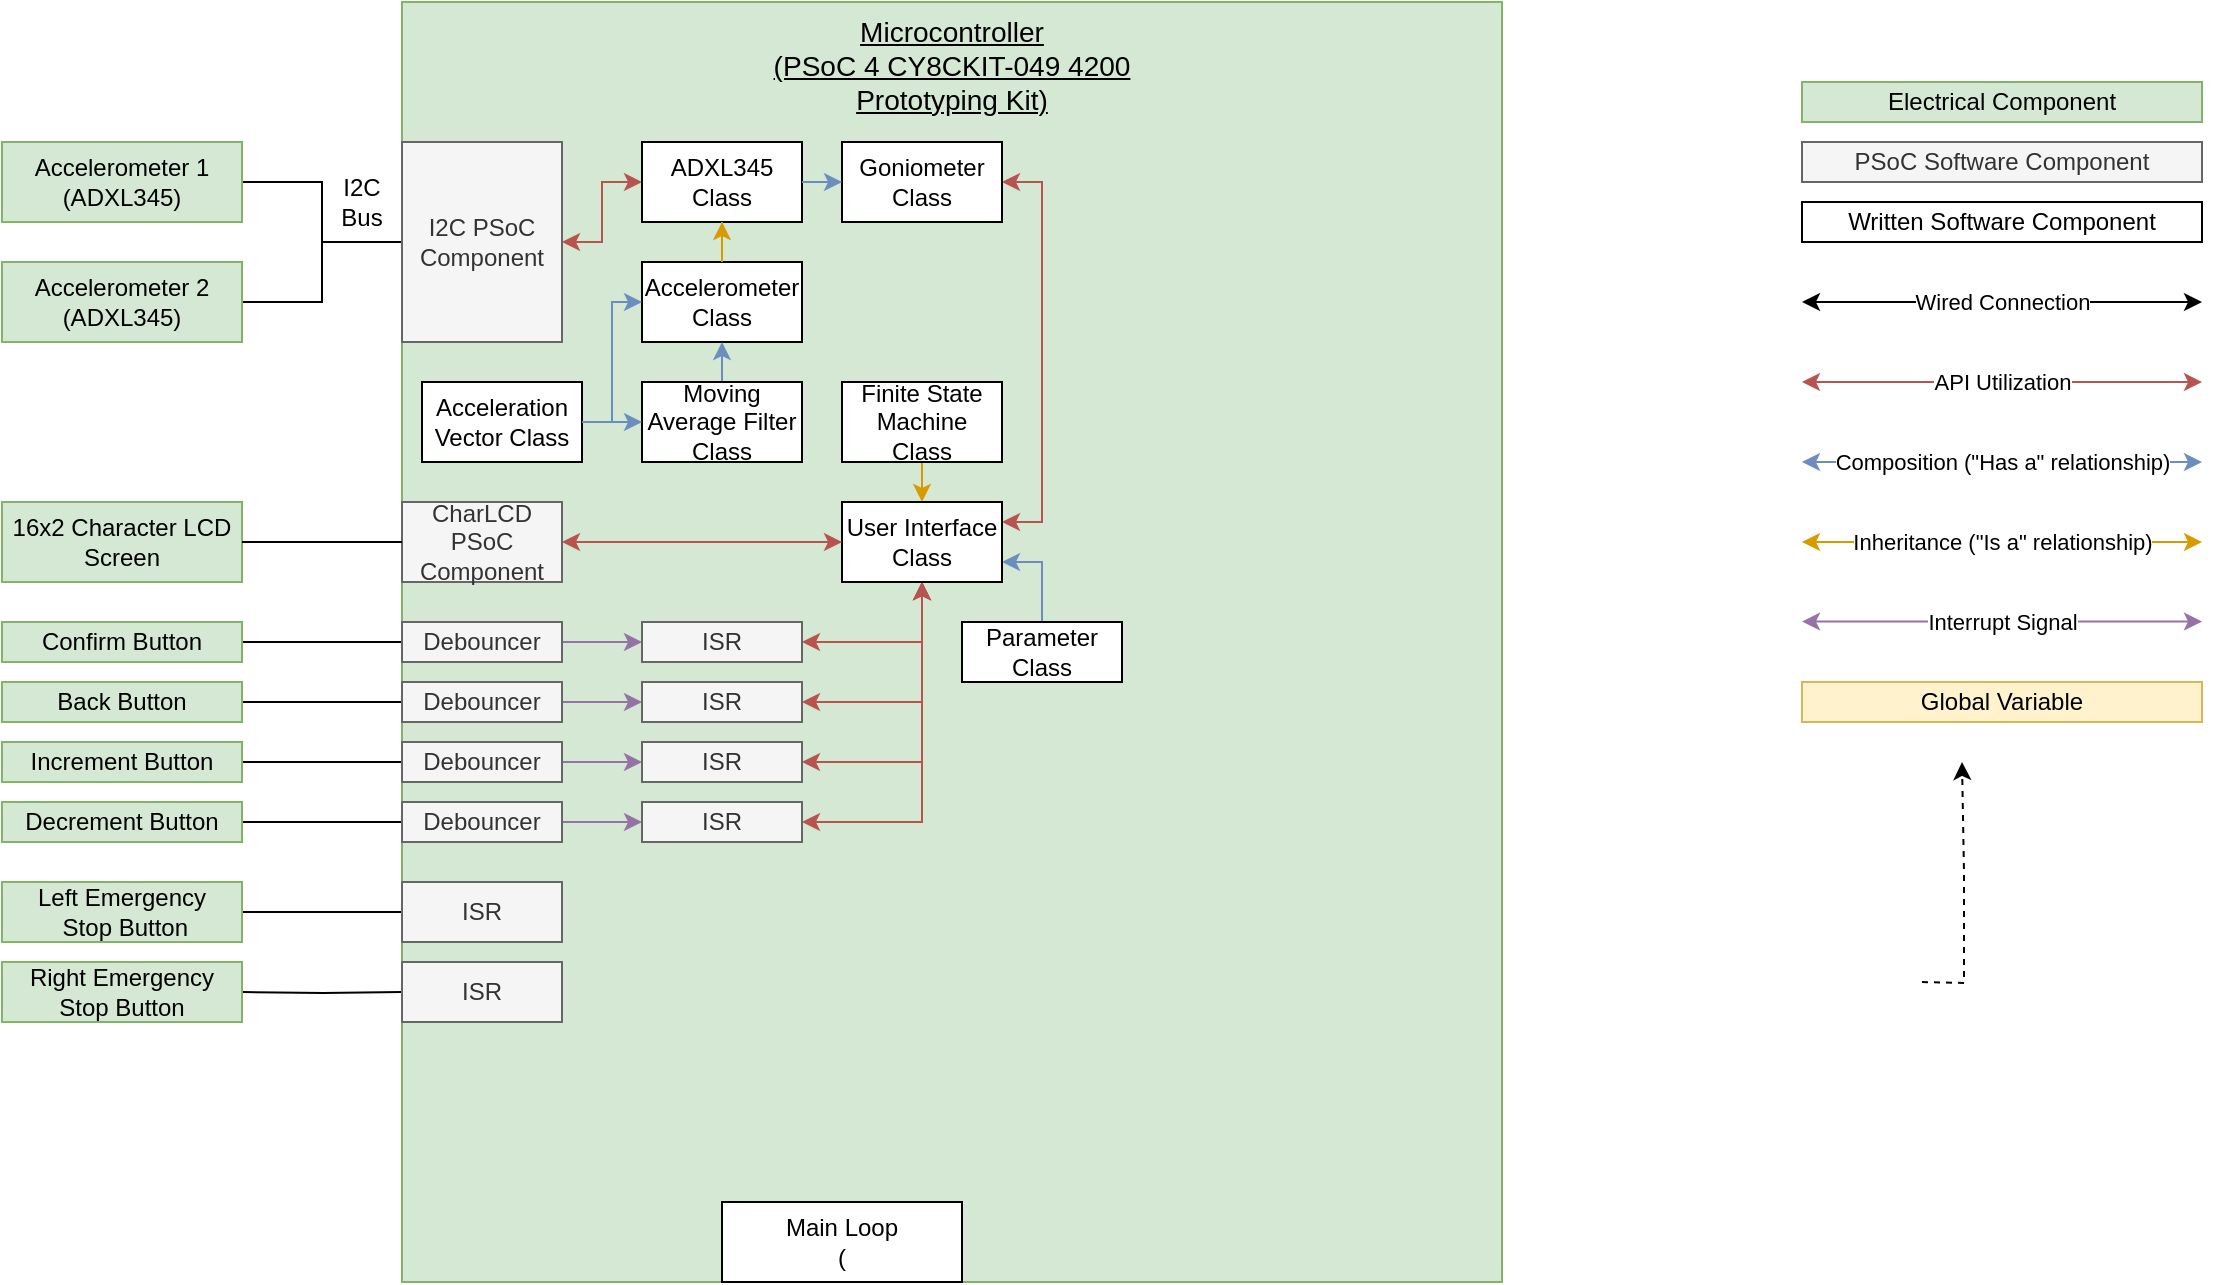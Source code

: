 <mxfile version="13.3.5" type="device"><diagram id="L360sUK6D4mQrJQVrfiI" name="Page-1"><mxGraphModel dx="908" dy="808" grid="1" gridSize="10" guides="1" tooltips="1" connect="1" arrows="1" fold="1" page="1" pageScale="1" pageWidth="850" pageHeight="1100" math="0" shadow="0"><root><mxCell id="0"/><mxCell id="1" parent="0"/><mxCell id="vfSQkgxbjxA4VkGgwJoB-4" style="edgeStyle=orthogonalEdgeStyle;rounded=0;orthogonalLoop=1;jettySize=auto;html=1;exitX=1;exitY=0.5;exitDx=0;exitDy=0;startArrow=none;startFill=0;entryX=0;entryY=0.5;entryDx=0;entryDy=0;endArrow=none;endFill=0;" parent="1" source="yHeknaam7DOKE7McC8Lb-2" target="yHeknaam7DOKE7McC8Lb-22" edge="1"><mxGeometry relative="1" as="geometry"><mxPoint x="240" y="190.029" as="targetPoint"/></mxGeometry></mxCell><mxCell id="yHeknaam7DOKE7McC8Lb-2" value="&lt;div&gt;Accelerometer 1&lt;/div&gt;(ADXL345)" style="rounded=0;whiteSpace=wrap;html=1;fillColor=#d5e8d4;strokeColor=#82b366;" parent="1" vertex="1"><mxGeometry x="40" y="140" width="120" height="40" as="geometry"/></mxCell><mxCell id="vfSQkgxbjxA4VkGgwJoB-3" style="edgeStyle=orthogonalEdgeStyle;rounded=0;orthogonalLoop=1;jettySize=auto;html=1;exitX=1;exitY=0.5;exitDx=0;exitDy=0;startArrow=none;startFill=0;endArrow=none;endFill=0;" parent="1" source="yHeknaam7DOKE7McC8Lb-3" target="yHeknaam7DOKE7McC8Lb-22" edge="1"><mxGeometry relative="1" as="geometry"><mxPoint x="240" y="190" as="targetPoint"/></mxGeometry></mxCell><mxCell id="yHeknaam7DOKE7McC8Lb-3" value="&lt;div&gt;Accelerometer 2&lt;/div&gt;&lt;div&gt;(ADXL345)&lt;br&gt;&lt;/div&gt;" style="rounded=0;whiteSpace=wrap;html=1;fillColor=#d5e8d4;strokeColor=#82b366;" parent="1" vertex="1"><mxGeometry x="40" y="200" width="120" height="40" as="geometry"/></mxCell><mxCell id="yHeknaam7DOKE7McC8Lb-5" value="Electrical Component" style="rounded=0;whiteSpace=wrap;html=1;fillColor=#d5e8d4;strokeColor=#82b366;" parent="1" vertex="1"><mxGeometry x="940" y="110" width="200" height="20" as="geometry"/></mxCell><mxCell id="yHeknaam7DOKE7McC8Lb-6" value="&lt;div style=&quot;font-size: 14.033px&quot;&gt;Microcontroller &lt;br&gt;&lt;/div&gt;&lt;div style=&quot;font-size: 14.033px&quot;&gt;(PSoC 4 CY8CKIT-049 4200&lt;br&gt; Prototyping Kit)&lt;/div&gt;" style="rounded=0;whiteSpace=wrap;html=1;fillColor=#d5e8d4;strokeColor=#82b366;verticalAlign=top;fontStyle=4" parent="1" vertex="1"><mxGeometry x="240" y="70" width="550" height="640" as="geometry"/></mxCell><mxCell id="yHeknaam7DOKE7McC8Lb-15" value="I2C Bus" style="text;html=1;strokeColor=none;fillColor=none;align=center;verticalAlign=middle;whiteSpace=wrap;rounded=0;" parent="1" vertex="1"><mxGeometry x="200" y="160" width="40" height="20" as="geometry"/></mxCell><mxCell id="yHeknaam7DOKE7McC8Lb-22" value="I2C PSoC Component" style="rounded=0;whiteSpace=wrap;html=1;fillColor=#f5f5f5;strokeColor=#666666;fontColor=#333333;" parent="1" vertex="1"><mxGeometry x="240" y="140" width="80" height="100" as="geometry"/></mxCell><mxCell id="vfSQkgxbjxA4VkGgwJoB-1" value="PSoC Software Component" style="rounded=0;whiteSpace=wrap;html=1;fillColor=#f5f5f5;strokeColor=#666666;fontColor=#333333;" parent="1" vertex="1"><mxGeometry x="940" y="140" width="200" height="20" as="geometry"/></mxCell><mxCell id="vfSQkgxbjxA4VkGgwJoB-6" value="Written Software Component" style="rounded=0;whiteSpace=wrap;html=1;" parent="1" vertex="1"><mxGeometry x="940" y="170" width="200" height="20" as="geometry"/></mxCell><mxCell id="vfSQkgxbjxA4VkGgwJoB-10" value="" style="edgeStyle=orthogonalEdgeStyle;rounded=0;orthogonalLoop=1;jettySize=auto;html=1;startArrow=classic;startFill=1;fillColor=#f8cecc;strokeColor=#b85450;" parent="1" source="vfSQkgxbjxA4VkGgwJoB-8" target="yHeknaam7DOKE7McC8Lb-22" edge="1"><mxGeometry relative="1" as="geometry"/></mxCell><mxCell id="vfSQkgxbjxA4VkGgwJoB-8" value="ADXL345 Class" style="rounded=0;whiteSpace=wrap;html=1;" parent="1" vertex="1"><mxGeometry x="360" y="140" width="80" height="40" as="geometry"/></mxCell><mxCell id="vfSQkgxbjxA4VkGgwJoB-11" value="Accelerometer Class" style="rounded=0;whiteSpace=wrap;html=1;" parent="1" vertex="1"><mxGeometry x="360" y="200" width="80" height="40" as="geometry"/></mxCell><mxCell id="vfSQkgxbjxA4VkGgwJoB-96" style="edgeStyle=orthogonalEdgeStyle;rounded=0;orthogonalLoop=1;jettySize=auto;html=1;exitX=1;exitY=0.5;exitDx=0;exitDy=0;entryX=1;entryY=0.25;entryDx=0;entryDy=0;startArrow=classic;startFill=1;endArrow=classic;endFill=1;fillColor=#f8cecc;strokeColor=#b85450;" parent="1" source="vfSQkgxbjxA4VkGgwJoB-14" target="vfSQkgxbjxA4VkGgwJoB-84" edge="1"><mxGeometry relative="1" as="geometry"/></mxCell><mxCell id="vfSQkgxbjxA4VkGgwJoB-14" value="Goniometer Class" style="rounded=0;whiteSpace=wrap;html=1;" parent="1" vertex="1"><mxGeometry x="460" y="140" width="80" height="40" as="geometry"/></mxCell><mxCell id="vfSQkgxbjxA4VkGgwJoB-16" value="Wired Connection" style="edgeStyle=orthogonalEdgeStyle;rounded=0;orthogonalLoop=1;jettySize=auto;html=1;exitX=1;exitY=0.5;exitDx=0;exitDy=0;startArrow=classic;startFill=1;" parent="1" edge="1"><mxGeometry relative="1" as="geometry"><mxPoint x="940" y="220" as="sourcePoint"/><mxPoint x="1140" y="220" as="targetPoint"/></mxGeometry></mxCell><mxCell id="vfSQkgxbjxA4VkGgwJoB-18" value="" style="edgeStyle=orthogonalEdgeStyle;rounded=0;orthogonalLoop=1;jettySize=auto;html=1;startArrow=classic;startFill=1;fillColor=#f8cecc;strokeColor=#b85450;" parent="1" edge="1"><mxGeometry relative="1" as="geometry"><mxPoint x="1140" y="260" as="sourcePoint"/><mxPoint x="940" y="259.999" as="targetPoint"/></mxGeometry></mxCell><mxCell id="vfSQkgxbjxA4VkGgwJoB-19" value="API Utilization" style="edgeLabel;html=1;align=center;verticalAlign=middle;resizable=0;points=[];" parent="vfSQkgxbjxA4VkGgwJoB-18" vertex="1" connectable="0"><mxGeometry x="-0.15" y="-3" relative="1" as="geometry"><mxPoint x="-14.86" y="3" as="offset"/></mxGeometry></mxCell><mxCell id="vfSQkgxbjxA4VkGgwJoB-39" style="edgeStyle=orthogonalEdgeStyle;rounded=0;orthogonalLoop=1;jettySize=auto;html=1;exitX=0.5;exitY=0;exitDx=0;exitDy=0;entryX=0.5;entryY=1;entryDx=0;entryDy=0;startArrow=none;startFill=0;fillColor=#dae8fc;strokeColor=#6c8ebf;" parent="1" source="vfSQkgxbjxA4VkGgwJoB-20" target="vfSQkgxbjxA4VkGgwJoB-11" edge="1"><mxGeometry relative="1" as="geometry"/></mxCell><mxCell id="vfSQkgxbjxA4VkGgwJoB-20" value="Moving Average Filter Class" style="rounded=0;whiteSpace=wrap;html=1;" parent="1" vertex="1"><mxGeometry x="360" y="260" width="80" height="40" as="geometry"/></mxCell><mxCell id="vfSQkgxbjxA4VkGgwJoB-24" value="" style="edgeStyle=orthogonalEdgeStyle;rounded=0;orthogonalLoop=1;jettySize=auto;html=1;startArrow=classic;startFill=1;fillColor=#ffe6cc;strokeColor=#d79b00;endArrow=none;endFill=0;" parent="1" source="vfSQkgxbjxA4VkGgwJoB-8" target="vfSQkgxbjxA4VkGgwJoB-11" edge="1"><mxGeometry relative="1" as="geometry"><mxPoint x="405" y="180" as="sourcePoint"/><mxPoint x="360" y="200.029" as="targetPoint"/></mxGeometry></mxCell><mxCell id="vfSQkgxbjxA4VkGgwJoB-26" value="" style="edgeStyle=orthogonalEdgeStyle;rounded=0;orthogonalLoop=1;jettySize=auto;html=1;startArrow=classic;startFill=1;fillColor=#dae8fc;strokeColor=#6c8ebf;" parent="1" edge="1"><mxGeometry relative="1" as="geometry"><mxPoint x="1140" y="300" as="sourcePoint"/><mxPoint x="940" y="299.999" as="targetPoint"/></mxGeometry></mxCell><mxCell id="vfSQkgxbjxA4VkGgwJoB-27" value="Composition (&quot;Has a&quot; relationship)" style="edgeLabel;html=1;align=center;verticalAlign=middle;resizable=0;points=[];" parent="vfSQkgxbjxA4VkGgwJoB-26" vertex="1" connectable="0"><mxGeometry x="-0.15" y="-3" relative="1" as="geometry"><mxPoint x="-14.86" y="3" as="offset"/></mxGeometry></mxCell><mxCell id="vfSQkgxbjxA4VkGgwJoB-28" value="Acceleration Vector Class" style="rounded=0;whiteSpace=wrap;html=1;" parent="1" vertex="1"><mxGeometry x="250" y="260" width="80" height="40" as="geometry"/></mxCell><mxCell id="vfSQkgxbjxA4VkGgwJoB-33" style="edgeStyle=orthogonalEdgeStyle;rounded=0;orthogonalLoop=1;jettySize=auto;html=1;exitX=1;exitY=0.5;exitDx=0;exitDy=0;startArrow=none;startFill=0;fillColor=#dae8fc;strokeColor=#6c8ebf;entryX=0;entryY=0.5;entryDx=0;entryDy=0;" parent="1" source="vfSQkgxbjxA4VkGgwJoB-28" target="vfSQkgxbjxA4VkGgwJoB-11" edge="1"><mxGeometry relative="1" as="geometry"><mxPoint x="350" y="290" as="sourcePoint"/><mxPoint x="375" y="290" as="targetPoint"/><Array as="points"><mxPoint x="345" y="280"/><mxPoint x="345" y="220"/></Array></mxGeometry></mxCell><mxCell id="vfSQkgxbjxA4VkGgwJoB-35" style="edgeStyle=orthogonalEdgeStyle;rounded=0;orthogonalLoop=1;jettySize=auto;html=1;entryX=0;entryY=0.5;entryDx=0;entryDy=0;startArrow=none;startFill=0;fillColor=#dae8fc;strokeColor=#6c8ebf;" parent="1" target="vfSQkgxbjxA4VkGgwJoB-20" edge="1"><mxGeometry relative="1" as="geometry"><mxPoint x="340" y="280" as="sourcePoint"/><mxPoint x="355" y="279.8" as="targetPoint"/></mxGeometry></mxCell><mxCell id="vfSQkgxbjxA4VkGgwJoB-40" value="" style="edgeStyle=orthogonalEdgeStyle;rounded=0;orthogonalLoop=1;jettySize=auto;html=1;startArrow=classic;startFill=1;fillColor=#ffe6cc;strokeColor=#d79b00;" parent="1" edge="1"><mxGeometry relative="1" as="geometry"><mxPoint x="1140" y="340" as="sourcePoint"/><mxPoint x="940" y="339.999" as="targetPoint"/></mxGeometry></mxCell><mxCell id="vfSQkgxbjxA4VkGgwJoB-41" value="Inheritance (&quot;Is a&quot; relationship)" style="edgeLabel;html=1;align=center;verticalAlign=middle;resizable=0;points=[];" parent="vfSQkgxbjxA4VkGgwJoB-40" vertex="1" connectable="0"><mxGeometry x="-0.15" y="-3" relative="1" as="geometry"><mxPoint x="-14.86" y="3" as="offset"/></mxGeometry></mxCell><mxCell id="vfSQkgxbjxA4VkGgwJoB-42" value="" style="edgeStyle=orthogonalEdgeStyle;rounded=0;orthogonalLoop=1;jettySize=auto;html=1;startArrow=classic;startFill=1;fillColor=#dae8fc;strokeColor=#6c8ebf;endArrow=none;endFill=0;entryX=1;entryY=0.5;entryDx=0;entryDy=0;" parent="1" target="vfSQkgxbjxA4VkGgwJoB-8" edge="1"><mxGeometry relative="1" as="geometry"><mxPoint x="460" y="160" as="sourcePoint"/><mxPoint x="415" y="210" as="targetPoint"/></mxGeometry></mxCell><mxCell id="vfSQkgxbjxA4VkGgwJoB-43" value="Main Loop&lt;br&gt;(" style="rounded=0;whiteSpace=wrap;html=1;" parent="1" vertex="1"><mxGeometry x="400" y="670" width="120" height="40" as="geometry"/></mxCell><mxCell id="vfSQkgxbjxA4VkGgwJoB-45" value="" style="edgeStyle=orthogonalEdgeStyle;rounded=0;orthogonalLoop=1;jettySize=auto;html=1;startArrow=classic;startFill=1;fillColor=#e1d5e7;strokeColor=#9673a6;" parent="1" edge="1"><mxGeometry relative="1" as="geometry"><mxPoint x="1140" y="379.76" as="sourcePoint"/><mxPoint x="940" y="379.759" as="targetPoint"/></mxGeometry></mxCell><mxCell id="vfSQkgxbjxA4VkGgwJoB-46" value="Interrupt Signal" style="edgeLabel;html=1;align=center;verticalAlign=middle;resizable=0;points=[];" parent="vfSQkgxbjxA4VkGgwJoB-45" vertex="1" connectable="0"><mxGeometry x="-0.15" y="-3" relative="1" as="geometry"><mxPoint x="-14.86" y="3" as="offset"/></mxGeometry></mxCell><mxCell id="vfSQkgxbjxA4VkGgwJoB-48" value="16x2 Character LCD Screen" style="rounded=0;whiteSpace=wrap;html=1;fillColor=#d5e8d4;strokeColor=#82b366;" parent="1" vertex="1"><mxGeometry x="40" y="320" width="120" height="40" as="geometry"/></mxCell><mxCell id="vfSQkgxbjxA4VkGgwJoB-75" value="" style="edgeStyle=orthogonalEdgeStyle;rounded=0;orthogonalLoop=1;jettySize=auto;html=1;startArrow=none;startFill=0;endArrow=none;endFill=0;" parent="1" source="vfSQkgxbjxA4VkGgwJoB-49" target="vfSQkgxbjxA4VkGgwJoB-58" edge="1"><mxGeometry relative="1" as="geometry"/></mxCell><mxCell id="vfSQkgxbjxA4VkGgwJoB-49" value="Confirm Button" style="rounded=0;whiteSpace=wrap;html=1;fillColor=#d5e8d4;strokeColor=#82b366;" parent="1" vertex="1"><mxGeometry x="40" y="380" width="120" height="20" as="geometry"/></mxCell><mxCell id="vfSQkgxbjxA4VkGgwJoB-74" value="" style="edgeStyle=orthogonalEdgeStyle;rounded=0;orthogonalLoop=1;jettySize=auto;html=1;startArrow=none;startFill=0;endArrow=none;endFill=0;" parent="1" source="vfSQkgxbjxA4VkGgwJoB-52" target="vfSQkgxbjxA4VkGgwJoB-59" edge="1"><mxGeometry relative="1" as="geometry"/></mxCell><mxCell id="vfSQkgxbjxA4VkGgwJoB-52" value="Back Button" style="rounded=0;whiteSpace=wrap;html=1;fillColor=#d5e8d4;strokeColor=#82b366;" parent="1" vertex="1"><mxGeometry x="40" y="410" width="120" height="20" as="geometry"/></mxCell><mxCell id="vfSQkgxbjxA4VkGgwJoB-73" value="" style="edgeStyle=orthogonalEdgeStyle;rounded=0;orthogonalLoop=1;jettySize=auto;html=1;startArrow=none;startFill=0;endArrow=none;endFill=0;" parent="1" source="vfSQkgxbjxA4VkGgwJoB-53" target="vfSQkgxbjxA4VkGgwJoB-60" edge="1"><mxGeometry relative="1" as="geometry"/></mxCell><mxCell id="vfSQkgxbjxA4VkGgwJoB-53" value="Increment Button" style="rounded=0;whiteSpace=wrap;html=1;fillColor=#d5e8d4;strokeColor=#82b366;" parent="1" vertex="1"><mxGeometry x="40" y="440" width="120" height="20" as="geometry"/></mxCell><mxCell id="vfSQkgxbjxA4VkGgwJoB-71" value="" style="edgeStyle=orthogonalEdgeStyle;rounded=0;orthogonalLoop=1;jettySize=auto;html=1;startArrow=none;startFill=0;endArrow=none;endFill=0;" parent="1" source="vfSQkgxbjxA4VkGgwJoB-54" target="vfSQkgxbjxA4VkGgwJoB-61" edge="1"><mxGeometry relative="1" as="geometry"/></mxCell><mxCell id="vfSQkgxbjxA4VkGgwJoB-54" value="Decrement Button" style="rounded=0;whiteSpace=wrap;html=1;fillColor=#d5e8d4;strokeColor=#82b366;" parent="1" vertex="1"><mxGeometry x="40" y="470" width="120" height="20" as="geometry"/></mxCell><mxCell id="vfSQkgxbjxA4VkGgwJoB-80" value="" style="edgeStyle=orthogonalEdgeStyle;rounded=0;orthogonalLoop=1;jettySize=auto;html=1;startArrow=none;startFill=0;endArrow=none;endFill=0;" parent="1" source="vfSQkgxbjxA4VkGgwJoB-55" target="vfSQkgxbjxA4VkGgwJoB-78" edge="1"><mxGeometry relative="1" as="geometry"/></mxCell><mxCell id="vfSQkgxbjxA4VkGgwJoB-55" value="Left Emergency&lt;br&gt;&amp;nbsp;Stop Button" style="rounded=0;whiteSpace=wrap;html=1;fillColor=#d5e8d4;strokeColor=#82b366;" parent="1" vertex="1"><mxGeometry x="40" y="510" width="120" height="30" as="geometry"/></mxCell><mxCell id="vfSQkgxbjxA4VkGgwJoB-81" value="" style="edgeStyle=orthogonalEdgeStyle;rounded=0;orthogonalLoop=1;jettySize=auto;html=1;startArrow=none;startFill=0;endArrow=none;endFill=0;" parent="1" target="vfSQkgxbjxA4VkGgwJoB-79" edge="1"><mxGeometry relative="1" as="geometry"><mxPoint x="160" y="565" as="sourcePoint"/></mxGeometry></mxCell><mxCell id="vfSQkgxbjxA4VkGgwJoB-56" value="Right Emergency Stop Button" style="rounded=0;whiteSpace=wrap;html=1;fillColor=#d5e8d4;strokeColor=#82b366;" parent="1" vertex="1"><mxGeometry x="40" y="550" width="120" height="30" as="geometry"/></mxCell><mxCell id="vfSQkgxbjxA4VkGgwJoB-68" style="edgeStyle=orthogonalEdgeStyle;rounded=0;orthogonalLoop=1;jettySize=auto;html=1;exitX=1;exitY=0.5;exitDx=0;exitDy=0;entryX=0;entryY=0.5;entryDx=0;entryDy=0;startArrow=none;startFill=0;endArrow=classic;endFill=1;fillColor=#e1d5e7;strokeColor=#9673a6;" parent="1" source="vfSQkgxbjxA4VkGgwJoB-58" target="vfSQkgxbjxA4VkGgwJoB-62" edge="1"><mxGeometry relative="1" as="geometry"/></mxCell><mxCell id="vfSQkgxbjxA4VkGgwJoB-58" value="Debouncer" style="rounded=0;whiteSpace=wrap;html=1;fillColor=#f5f5f5;strokeColor=#666666;fontColor=#333333;" parent="1" vertex="1"><mxGeometry x="240" y="380" width="80" height="20" as="geometry"/></mxCell><mxCell id="vfSQkgxbjxA4VkGgwJoB-67" style="edgeStyle=orthogonalEdgeStyle;rounded=0;orthogonalLoop=1;jettySize=auto;html=1;exitX=1;exitY=0.5;exitDx=0;exitDy=0;entryX=0;entryY=0.5;entryDx=0;entryDy=0;startArrow=none;startFill=0;endArrow=classic;endFill=1;fillColor=#e1d5e7;strokeColor=#9673a6;" parent="1" source="vfSQkgxbjxA4VkGgwJoB-59" target="vfSQkgxbjxA4VkGgwJoB-63" edge="1"><mxGeometry relative="1" as="geometry"/></mxCell><mxCell id="vfSQkgxbjxA4VkGgwJoB-59" value="Debouncer" style="rounded=0;whiteSpace=wrap;html=1;fillColor=#f5f5f5;strokeColor=#666666;fontColor=#333333;" parent="1" vertex="1"><mxGeometry x="240" y="410" width="80" height="20" as="geometry"/></mxCell><mxCell id="vfSQkgxbjxA4VkGgwJoB-66" style="edgeStyle=orthogonalEdgeStyle;rounded=0;orthogonalLoop=1;jettySize=auto;html=1;exitX=1;exitY=0.5;exitDx=0;exitDy=0;entryX=0;entryY=0.5;entryDx=0;entryDy=0;startArrow=none;startFill=0;endArrow=classic;endFill=1;fillColor=#e1d5e7;strokeColor=#9673a6;" parent="1" source="vfSQkgxbjxA4VkGgwJoB-60" target="vfSQkgxbjxA4VkGgwJoB-64" edge="1"><mxGeometry relative="1" as="geometry"/></mxCell><mxCell id="vfSQkgxbjxA4VkGgwJoB-60" value="Debouncer" style="rounded=0;whiteSpace=wrap;html=1;fillColor=#f5f5f5;strokeColor=#666666;fontColor=#333333;" parent="1" vertex="1"><mxGeometry x="240" y="440" width="80" height="20" as="geometry"/></mxCell><mxCell id="vfSQkgxbjxA4VkGgwJoB-70" style="edgeStyle=orthogonalEdgeStyle;rounded=0;orthogonalLoop=1;jettySize=auto;html=1;exitX=1;exitY=0.5;exitDx=0;exitDy=0;entryX=0;entryY=0.5;entryDx=0;entryDy=0;startArrow=none;startFill=0;endArrow=classic;endFill=1;fillColor=#e1d5e7;strokeColor=#9673a6;" parent="1" source="vfSQkgxbjxA4VkGgwJoB-61" target="vfSQkgxbjxA4VkGgwJoB-65" edge="1"><mxGeometry relative="1" as="geometry"/></mxCell><mxCell id="vfSQkgxbjxA4VkGgwJoB-61" value="Debouncer" style="rounded=0;whiteSpace=wrap;html=1;fillColor=#f5f5f5;strokeColor=#666666;fontColor=#333333;" parent="1" vertex="1"><mxGeometry x="240" y="470" width="80" height="20" as="geometry"/></mxCell><mxCell id="vfSQkgxbjxA4VkGgwJoB-88" style="edgeStyle=orthogonalEdgeStyle;rounded=0;orthogonalLoop=1;jettySize=auto;html=1;exitX=1;exitY=0.5;exitDx=0;exitDy=0;entryX=0.5;entryY=1;entryDx=0;entryDy=0;startArrow=classic;startFill=1;endArrow=classic;endFill=1;fillColor=#f8cecc;strokeColor=#b85450;" parent="1" source="vfSQkgxbjxA4VkGgwJoB-62" target="vfSQkgxbjxA4VkGgwJoB-84" edge="1"><mxGeometry relative="1" as="geometry"/></mxCell><mxCell id="vfSQkgxbjxA4VkGgwJoB-62" value="ISR" style="rounded=0;whiteSpace=wrap;html=1;fillColor=#f5f5f5;strokeColor=#666666;fontColor=#333333;" parent="1" vertex="1"><mxGeometry x="360" y="380" width="80" height="20" as="geometry"/></mxCell><mxCell id="vfSQkgxbjxA4VkGgwJoB-89" style="edgeStyle=orthogonalEdgeStyle;rounded=0;orthogonalLoop=1;jettySize=auto;html=1;exitX=1;exitY=0.5;exitDx=0;exitDy=0;startArrow=classic;startFill=1;endArrow=classic;endFill=1;entryX=0.5;entryY=1;entryDx=0;entryDy=0;fillColor=#f8cecc;strokeColor=#b85450;" parent="1" source="vfSQkgxbjxA4VkGgwJoB-63" target="vfSQkgxbjxA4VkGgwJoB-84" edge="1"><mxGeometry relative="1" as="geometry"/></mxCell><mxCell id="vfSQkgxbjxA4VkGgwJoB-63" value="ISR" style="rounded=0;whiteSpace=wrap;html=1;fillColor=#f5f5f5;strokeColor=#666666;fontColor=#333333;" parent="1" vertex="1"><mxGeometry x="360" y="410" width="80" height="20" as="geometry"/></mxCell><mxCell id="vfSQkgxbjxA4VkGgwJoB-90" style="edgeStyle=orthogonalEdgeStyle;rounded=0;orthogonalLoop=1;jettySize=auto;html=1;exitX=1;exitY=0.5;exitDx=0;exitDy=0;entryX=0.5;entryY=1;entryDx=0;entryDy=0;startArrow=classic;startFill=1;endArrow=classic;endFill=1;fillColor=#f8cecc;strokeColor=#b85450;" parent="1" source="vfSQkgxbjxA4VkGgwJoB-64" target="vfSQkgxbjxA4VkGgwJoB-84" edge="1"><mxGeometry relative="1" as="geometry"/></mxCell><mxCell id="vfSQkgxbjxA4VkGgwJoB-64" value="ISR" style="rounded=0;whiteSpace=wrap;html=1;fillColor=#f5f5f5;strokeColor=#666666;fontColor=#333333;" parent="1" vertex="1"><mxGeometry x="360" y="440" width="80" height="20" as="geometry"/></mxCell><mxCell id="vfSQkgxbjxA4VkGgwJoB-91" style="edgeStyle=orthogonalEdgeStyle;rounded=0;orthogonalLoop=1;jettySize=auto;html=1;exitX=1;exitY=0.5;exitDx=0;exitDy=0;entryX=0.5;entryY=1;entryDx=0;entryDy=0;startArrow=classic;startFill=1;endArrow=classic;endFill=1;fillColor=#f8cecc;strokeColor=#b85450;" parent="1" source="vfSQkgxbjxA4VkGgwJoB-65" target="vfSQkgxbjxA4VkGgwJoB-84" edge="1"><mxGeometry relative="1" as="geometry"/></mxCell><mxCell id="vfSQkgxbjxA4VkGgwJoB-65" value="ISR" style="rounded=0;whiteSpace=wrap;html=1;fillColor=#f5f5f5;strokeColor=#666666;fontColor=#333333;" parent="1" vertex="1"><mxGeometry x="360" y="470" width="80" height="20" as="geometry"/></mxCell><mxCell id="vfSQkgxbjxA4VkGgwJoB-78" value="ISR" style="rounded=0;whiteSpace=wrap;html=1;fillColor=#f5f5f5;strokeColor=#666666;fontColor=#333333;" parent="1" vertex="1"><mxGeometry x="240" y="510" width="80" height="30" as="geometry"/></mxCell><mxCell id="vfSQkgxbjxA4VkGgwJoB-79" value="ISR" style="rounded=0;whiteSpace=wrap;html=1;fillColor=#f5f5f5;strokeColor=#666666;fontColor=#333333;" parent="1" vertex="1"><mxGeometry x="240" y="550" width="80" height="30" as="geometry"/></mxCell><mxCell id="vfSQkgxbjxA4VkGgwJoB-82" value="CharLCD PSoC Component" style="rounded=0;whiteSpace=wrap;html=1;fillColor=#f5f5f5;strokeColor=#666666;fontColor=#333333;" parent="1" vertex="1"><mxGeometry x="240" y="320" width="80" height="40" as="geometry"/></mxCell><mxCell id="vfSQkgxbjxA4VkGgwJoB-87" style="edgeStyle=orthogonalEdgeStyle;rounded=0;orthogonalLoop=1;jettySize=auto;html=1;exitX=0.5;exitY=1;exitDx=0;exitDy=0;entryX=0.5;entryY=0;entryDx=0;entryDy=0;startArrow=none;startFill=0;endArrow=classic;endFill=1;fillColor=#ffe6cc;strokeColor=#d79b00;" parent="1" source="vfSQkgxbjxA4VkGgwJoB-83" target="vfSQkgxbjxA4VkGgwJoB-84" edge="1"><mxGeometry relative="1" as="geometry"/></mxCell><mxCell id="vfSQkgxbjxA4VkGgwJoB-83" value="Finite State Machine Class" style="rounded=0;whiteSpace=wrap;html=1;" parent="1" vertex="1"><mxGeometry x="460" y="260" width="80" height="40" as="geometry"/></mxCell><mxCell id="vfSQkgxbjxA4VkGgwJoB-100" style="edgeStyle=orthogonalEdgeStyle;rounded=0;orthogonalLoop=1;jettySize=auto;html=1;exitX=1;exitY=0.75;exitDx=0;exitDy=0;startArrow=classic;startFill=1;endArrow=none;endFill=0;fillColor=#dae8fc;strokeColor=#6c8ebf;" parent="1" source="vfSQkgxbjxA4VkGgwJoB-84" target="vfSQkgxbjxA4VkGgwJoB-98" edge="1"><mxGeometry relative="1" as="geometry"/></mxCell><mxCell id="vfSQkgxbjxA4VkGgwJoB-84" value="User Interface Class" style="rounded=0;whiteSpace=wrap;html=1;" parent="1" vertex="1"><mxGeometry x="460" y="320" width="80" height="40" as="geometry"/></mxCell><mxCell id="vfSQkgxbjxA4VkGgwJoB-95" value="" style="edgeStyle=orthogonalEdgeStyle;rounded=0;orthogonalLoop=1;jettySize=auto;html=1;startArrow=classic;startFill=1;fillColor=#f8cecc;strokeColor=#b85450;entryX=1;entryY=0.5;entryDx=0;entryDy=0;" parent="1" source="vfSQkgxbjxA4VkGgwJoB-84" target="vfSQkgxbjxA4VkGgwJoB-82" edge="1"><mxGeometry relative="1" as="geometry"><mxPoint x="375" y="170.034" as="sourcePoint"/><mxPoint x="330" y="200.034" as="targetPoint"/></mxGeometry></mxCell><mxCell id="vfSQkgxbjxA4VkGgwJoB-98" value="Parameter Class" style="rounded=0;whiteSpace=wrap;html=1;" parent="1" vertex="1"><mxGeometry x="520" y="380" width="80" height="30" as="geometry"/></mxCell><mxCell id="vfSQkgxbjxA4VkGgwJoB-101" value="Global Variable" style="rounded=0;whiteSpace=wrap;html=1;fillColor=#fff2cc;strokeColor=#d6b656;" parent="1" vertex="1"><mxGeometry x="940" y="410" width="200" height="20" as="geometry"/></mxCell><mxCell id="_VDZ10Pu5PEO8MjYOPWn-15" value="" style="edgeStyle=orthogonalEdgeStyle;rounded=0;orthogonalLoop=1;jettySize=auto;html=1;startArrow=none;startFill=0;endArrow=none;endFill=0;exitX=1;exitY=0.5;exitDx=0;exitDy=0;entryX=0;entryY=0.5;entryDx=0;entryDy=0;" edge="1" parent="1" source="vfSQkgxbjxA4VkGgwJoB-48" target="vfSQkgxbjxA4VkGgwJoB-82"><mxGeometry relative="1" as="geometry"><mxPoint x="170" y="400" as="sourcePoint"/><mxPoint x="250" y="400" as="targetPoint"/></mxGeometry></mxCell><mxCell id="_VDZ10Pu5PEO8MjYOPWn-19" style="edgeStyle=orthogonalEdgeStyle;rounded=0;orthogonalLoop=1;jettySize=auto;html=1;exitX=0.75;exitY=0;exitDx=0;exitDy=0;entryX=0;entryY=0.5;entryDx=0;entryDy=0;dashed=1;" edge="1" parent="1"><mxGeometry relative="1" as="geometry"><mxPoint x="1000" y="560" as="sourcePoint"/><mxPoint x="1020" y="450" as="targetPoint"/></mxGeometry></mxCell></root></mxGraphModel></diagram></mxfile>